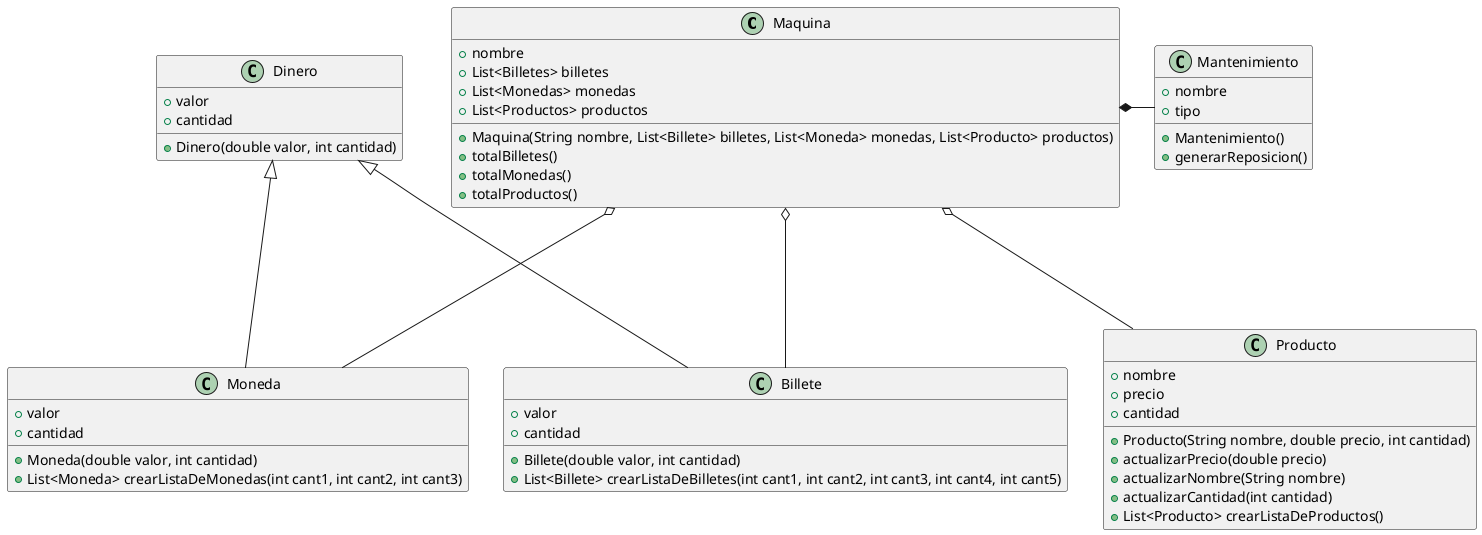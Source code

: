 @startuml modelo-de-dominio

class Maquina {
    + nombre
    + List<Billetes> billetes
    + List<Monedas> monedas
    + List<Productos> productos

    + Maquina(String nombre, List<Billete> billetes, List<Moneda> monedas, List<Producto> productos)
    + totalBilletes()
    + totalMonedas()
    + totalProductos()
}

class Billete {
    + valor
    + cantidad

    + Billete(double valor, int cantidad)
    + List<Billete> crearListaDeBilletes(int cant1, int cant2, int cant3, int cant4, int cant5)
}

class Moneda {
    + valor
    + cantidad

    + Moneda(double valor, int cantidad)
    + List<Moneda> crearListaDeMonedas(int cant1, int cant2, int cant3)
}

class Producto {
    + nombre
    + precio
    + cantidad

    + Producto(String nombre, double precio, int cantidad)
    + actualizarPrecio(double precio)
    + actualizarNombre(String nombre)
    + actualizarCantidad(int cantidad)
    + List<Producto> crearListaDeProductos()
}

class Dinero {
    + valor
    + cantidad

    + Dinero(double valor, int cantidad)
}

class Mantenimiento {
    + nombre
    + tipo

    + Mantenimiento()
    + generarReposicion()
}

Maquina *--r Mantenimiento
Maquina o--- Producto
Maquina o--- Billete
Maquina o--- Moneda

Dinero <|--- Billete
Dinero <|--- Moneda

@enduml